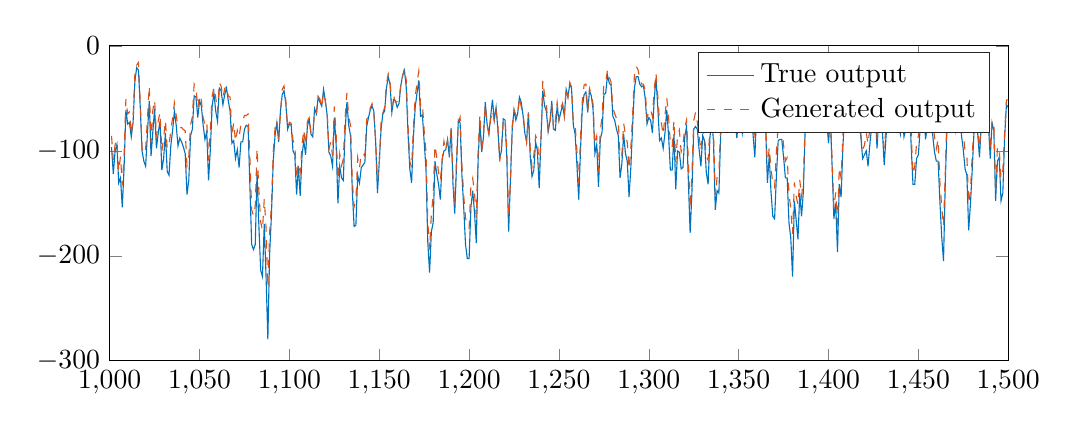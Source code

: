 % This file was created by matlab2tikz.
%
\definecolor{mycolor1}{rgb}{0.0,0.447,0.741}%
\definecolor{mycolor2}{rgb}{0.85,0.325,0.098}%
%
\begin{tikzpicture}

\begin{axis}[%
width=11.411cm,
height=4cm,
at={(0cm,0cm)},
scale only axis,
xmin=1000,
xmax=1500,
ymin=-300,
ymax=0,
axis background/.style={fill=white},
legend style={legend cell align=left, align=left, draw=white!15!black}
]
\addplot [color=mycolor1]
  table[row sep=crcr]{%
1001	-96.436\\
1002	-122.07\\
1003	-100.098\\
1004	-93.994\\
1005	-130.615\\
1006	-125.732\\
1007	-153.809\\
1008	-115.967\\
1009	-61.035\\
1010	-74.463\\
1011	-73.242\\
1012	-86.67\\
1013	-73.242\\
1014	-34.18\\
1015	-20.752\\
1016	-23.193\\
1017	-58.594\\
1018	-100.098\\
1019	-109.863\\
1020	-114.746\\
1021	-83.008\\
1022	-52.49\\
1023	-104.98\\
1024	-81.787\\
1025	-59.814\\
1026	-97.656\\
1027	-83.008\\
1028	-72.021\\
1029	-118.408\\
1030	-107.422\\
1031	-83.008\\
1032	-119.629\\
1033	-123.291\\
1034	-95.215\\
1035	-80.566\\
1036	-62.256\\
1037	-75.684\\
1038	-95.215\\
1039	-87.891\\
1040	-91.553\\
1041	-96.436\\
1042	-102.539\\
1043	-141.602\\
1044	-128.174\\
1045	-85.449\\
1046	-79.346\\
1047	-47.607\\
1048	-48.828\\
1049	-68.359\\
1050	-52.49\\
1051	-57.373\\
1052	-75.684\\
1053	-89.111\\
1054	-81.787\\
1055	-128.174\\
1056	-98.877\\
1057	-57.373\\
1058	-45.166\\
1059	-62.256\\
1060	-72.021\\
1061	-40.283\\
1062	-42.725\\
1063	-56.152\\
1064	-46.387\\
1065	-40.283\\
1066	-52.49\\
1067	-62.256\\
1068	-92.773\\
1069	-90.332\\
1070	-107.422\\
1071	-98.877\\
1072	-115.967\\
1073	-91.553\\
1074	-91.553\\
1075	-79.346\\
1076	-75.684\\
1077	-76.904\\
1078	-133.057\\
1079	-189.209\\
1080	-194.092\\
1081	-189.209\\
1082	-119.629\\
1083	-170.898\\
1084	-213.623\\
1085	-219.727\\
1086	-169.678\\
1087	-219.727\\
1088	-279.541\\
1089	-197.754\\
1090	-161.133\\
1091	-109.863\\
1092	-85.449\\
1093	-73.242\\
1094	-91.553\\
1095	-62.256\\
1096	-46.387\\
1097	-42.725\\
1098	-54.932\\
1099	-79.346\\
1100	-74.463\\
1101	-75.684\\
1102	-100.098\\
1103	-103.76\\
1104	-141.602\\
1105	-114.746\\
1106	-142.822\\
1107	-104.98\\
1108	-90.332\\
1109	-103.76\\
1110	-76.904\\
1111	-69.58\\
1112	-84.229\\
1113	-86.67\\
1114	-59.814\\
1115	-64.697\\
1116	-48.828\\
1117	-53.711\\
1118	-57.373\\
1119	-41.504\\
1120	-52.49\\
1121	-65.918\\
1122	-101.318\\
1123	-104.98\\
1124	-114.746\\
1125	-68.359\\
1126	-93.994\\
1127	-150.146\\
1128	-114.746\\
1129	-125.732\\
1130	-128.174\\
1131	-80.566\\
1132	-53.711\\
1133	-75.684\\
1134	-85.449\\
1135	-137.939\\
1136	-172.119\\
1137	-170.898\\
1138	-123.291\\
1139	-130.615\\
1140	-115.967\\
1141	-113.525\\
1142	-111.084\\
1143	-76.904\\
1144	-68.359\\
1145	-61.035\\
1146	-57.373\\
1147	-62.256\\
1148	-91.553\\
1149	-140.381\\
1150	-111.084\\
1151	-79.346\\
1152	-64.697\\
1153	-62.256\\
1154	-40.283\\
1155	-29.297\\
1156	-36.621\\
1157	-63.477\\
1158	-51.27\\
1159	-52.49\\
1160	-58.594\\
1161	-54.932\\
1162	-37.842\\
1163	-28.076\\
1164	-23.193\\
1165	-39.063\\
1166	-83.008\\
1167	-117.188\\
1168	-130.615\\
1169	-86.67\\
1170	-58.594\\
1171	-45.166\\
1172	-32.959\\
1173	-67.139\\
1174	-65.918\\
1175	-91.553\\
1176	-117.188\\
1177	-186.768\\
1178	-216.064\\
1179	-177.002\\
1180	-168.457\\
1181	-109.863\\
1182	-122.07\\
1183	-131.836\\
1184	-146.484\\
1185	-108.643\\
1186	-100.098\\
1187	-98.877\\
1188	-89.111\\
1189	-106.201\\
1190	-78.125\\
1191	-130.615\\
1192	-159.912\\
1193	-113.525\\
1194	-70.801\\
1195	-73.242\\
1196	-123.291\\
1197	-153.809\\
1198	-189.209\\
1199	-202.637\\
1200	-202.637\\
1201	-153.809\\
1202	-137.939\\
1203	-158.691\\
1204	-187.988\\
1205	-109.863\\
1206	-72.021\\
1207	-101.318\\
1208	-86.67\\
1209	-53.711\\
1210	-74.463\\
1211	-84.229\\
1212	-67.139\\
1213	-51.27\\
1214	-70.801\\
1215	-58.594\\
1216	-79.346\\
1217	-107.422\\
1218	-100.098\\
1219	-69.58\\
1220	-70.801\\
1221	-107.422\\
1222	-177.002\\
1223	-128.174\\
1224	-79.346\\
1225	-61.035\\
1226	-70.801\\
1227	-64.697\\
1228	-48.828\\
1229	-53.711\\
1230	-65.918\\
1231	-83.008\\
1232	-91.553\\
1233	-63.477\\
1234	-104.98\\
1235	-124.512\\
1236	-118.408\\
1237	-91.553\\
1238	-100.098\\
1239	-135.498\\
1240	-87.891\\
1241	-42.725\\
1242	-57.373\\
1243	-62.256\\
1244	-81.787\\
1245	-72.021\\
1246	-52.49\\
1247	-79.346\\
1248	-80.566\\
1249	-57.373\\
1250	-70.801\\
1251	-63.477\\
1252	-56.152\\
1253	-67.139\\
1254	-41.504\\
1255	-48.828\\
1256	-36.621\\
1257	-40.283\\
1258	-75.684\\
1259	-84.229\\
1260	-113.525\\
1261	-146.484\\
1262	-98.877\\
1263	-58.594\\
1264	-46.387\\
1265	-43.945\\
1266	-63.477\\
1267	-42.725\\
1268	-47.607\\
1269	-61.035\\
1270	-102.539\\
1271	-93.994\\
1272	-134.277\\
1273	-89.111\\
1274	-81.787\\
1275	-46.387\\
1276	-45.166\\
1277	-28.076\\
1278	-35.4\\
1279	-37.842\\
1280	-67.139\\
1281	-70.801\\
1282	-79.346\\
1283	-85.449\\
1284	-125.732\\
1285	-112.305\\
1286	-84.229\\
1287	-102.539\\
1288	-109.863\\
1289	-144.043\\
1290	-115.967\\
1291	-75.684\\
1292	-40.283\\
1293	-29.297\\
1294	-29.297\\
1295	-36.621\\
1296	-39.063\\
1297	-37.842\\
1298	-50.049\\
1299	-74.463\\
1300	-68.359\\
1301	-70.801\\
1302	-83.008\\
1303	-51.27\\
1304	-30.518\\
1305	-58.594\\
1306	-90.332\\
1307	-87.891\\
1308	-97.656\\
1309	-83.008\\
1310	-61.035\\
1311	-85.449\\
1312	-118.408\\
1313	-118.408\\
1314	-84.229\\
1315	-136.719\\
1316	-100.098\\
1317	-101.318\\
1318	-117.188\\
1319	-115.967\\
1320	-86.67\\
1321	-76.904\\
1322	-128.174\\
1323	-178.223\\
1324	-139.16\\
1325	-79.346\\
1326	-76.904\\
1327	-79.346\\
1328	-98.877\\
1329	-114.746\\
1330	-85.449\\
1331	-90.332\\
1332	-120.85\\
1333	-131.836\\
1334	-87.891\\
1335	-68.359\\
1336	-91.553\\
1337	-156.25\\
1338	-137.939\\
1339	-140.381\\
1340	-84.229\\
1341	-76.904\\
1342	-72.021\\
1343	-47.607\\
1344	-30.518\\
1345	-26.855\\
1346	-23.193\\
1347	-54.932\\
1348	-70.801\\
1349	-87.891\\
1350	-65.918\\
1351	-73.242\\
1352	-83.008\\
1353	-53.711\\
1354	-56.152\\
1355	-53.711\\
1356	-40.283\\
1357	-51.27\\
1358	-84.229\\
1359	-106.201\\
1360	-63.477\\
1361	-48.828\\
1362	-40.283\\
1363	-50.049\\
1364	-35.4\\
1365	-76.904\\
1366	-130.615\\
1367	-104.98\\
1368	-139.16\\
1369	-162.354\\
1370	-164.795\\
1371	-124.512\\
1372	-90.332\\
1373	-89.111\\
1374	-89.111\\
1375	-106.201\\
1376	-125.732\\
1377	-125.732\\
1378	-168.457\\
1379	-183.105\\
1380	-219.727\\
1381	-147.705\\
1382	-166.016\\
1383	-184.326\\
1384	-140.381\\
1385	-162.354\\
1386	-139.16\\
1387	-80.566\\
1388	-52.49\\
1389	-56.152\\
1390	-81.787\\
1391	-65.918\\
1392	-43.945\\
1393	-62.256\\
1394	-47.607\\
1395	-36.621\\
1396	-46.387\\
1397	-52.49\\
1398	-36.621\\
1399	-70.801\\
1400	-92.773\\
1401	-68.359\\
1402	-114.746\\
1403	-164.795\\
1404	-150.146\\
1405	-196.533\\
1406	-131.836\\
1407	-144.043\\
1408	-96.436\\
1409	-63.477\\
1410	-76.904\\
1411	-59.814\\
1412	-45.166\\
1413	-64.697\\
1414	-36.621\\
1415	-28.076\\
1416	-34.18\\
1417	-70.801\\
1418	-86.67\\
1419	-107.422\\
1420	-103.76\\
1421	-100.098\\
1422	-114.746\\
1423	-93.994\\
1424	-76.904\\
1425	-76.904\\
1426	-62.256\\
1427	-97.656\\
1428	-68.359\\
1429	-56.152\\
1430	-81.787\\
1431	-113.525\\
1432	-86.67\\
1433	-65.918\\
1434	-56.152\\
1435	-65.918\\
1436	-45.166\\
1437	-45.166\\
1438	-59.814\\
1439	-75.684\\
1440	-84.229\\
1441	-65.918\\
1442	-86.67\\
1443	-79.346\\
1444	-47.607\\
1445	-50.049\\
1446	-95.215\\
1447	-131.836\\
1448	-131.836\\
1449	-107.422\\
1450	-103.76\\
1451	-79.346\\
1452	-76.904\\
1453	-61.035\\
1454	-89.111\\
1455	-75.684\\
1456	-50.049\\
1457	-74.463\\
1458	-85.449\\
1459	-101.318\\
1460	-109.863\\
1461	-109.863\\
1462	-148.926\\
1463	-181.885\\
1464	-205.078\\
1465	-129.395\\
1466	-73.242\\
1467	-47.607\\
1468	-34.18\\
1469	-54.932\\
1470	-46.387\\
1471	-80.566\\
1472	-72.021\\
1473	-64.697\\
1474	-85.449\\
1475	-98.877\\
1476	-117.188\\
1477	-123.291\\
1478	-175.781\\
1479	-150.146\\
1480	-117.188\\
1481	-80.566\\
1482	-80.566\\
1483	-83.008\\
1484	-106.201\\
1485	-75.684\\
1486	-79.346\\
1487	-74.463\\
1488	-42.725\\
1489	-74.463\\
1490	-107.422\\
1491	-73.242\\
1492	-80.566\\
1493	-147.705\\
1494	-109.863\\
1495	-106.201\\
1496	-147.705\\
1497	-140.381\\
1498	-87.891\\
1499	-56.152\\
1500	-58.594\\
};
\addlegendentry{True output}

\addplot [color=mycolor2, dashed]
  table[row sep=crcr]{%
1001	-85.875\\
1002	-108.782\\
1003	-93.997\\
1004	-89.477\\
1005	-119.592\\
1006	-105.37\\
1007	-132.748\\
1008	-104.931\\
1009	-50.76\\
1010	-64.798\\
1011	-63.091\\
1012	-84.413\\
1013	-69.212\\
1014	-26.77\\
1015	-18.331\\
1016	-15.881\\
1017	-53.075\\
1018	-97.323\\
1019	-102.864\\
1020	-98.012\\
1021	-69.559\\
1022	-38.134\\
1023	-92.182\\
1024	-61.232\\
1025	-51.624\\
1026	-87.161\\
1027	-71.42\\
1028	-63.564\\
1029	-100.657\\
1030	-87.996\\
1031	-70.965\\
1032	-98.023\\
1033	-94.94\\
1034	-80.752\\
1035	-68.495\\
1036	-54.348\\
1037	-66.222\\
1038	-77.463\\
1039	-78.091\\
1040	-77.827\\
1041	-79.705\\
1042	-80.879\\
1043	-114.385\\
1044	-105.335\\
1045	-75.089\\
1046	-67.686\\
1047	-36.419\\
1048	-39.508\\
1049	-59.444\\
1050	-46.775\\
1051	-51.521\\
1052	-68.641\\
1053	-74.772\\
1054	-71.551\\
1055	-109.227\\
1056	-79.74\\
1057	-48.111\\
1058	-39.482\\
1059	-49.308\\
1060	-63.315\\
1061	-34.849\\
1062	-38.534\\
1063	-49.221\\
1064	-40.832\\
1065	-38.499\\
1066	-47.875\\
1067	-48.911\\
1068	-86.51\\
1069	-73.038\\
1070	-91.127\\
1071	-80.581\\
1072	-87.068\\
1073	-74.706\\
1074	-71.542\\
1075	-66.245\\
1076	-66.363\\
1077	-64.917\\
1078	-105.872\\
1079	-156.124\\
1080	-161.95\\
1081	-152.348\\
1082	-97.479\\
1083	-138.239\\
1084	-167.528\\
1085	-175.706\\
1086	-145.926\\
1087	-173.466\\
1088	-230.097\\
1089	-177.486\\
1090	-151.995\\
1091	-100.855\\
1092	-78.415\\
1093	-71.211\\
1094	-89.222\\
1095	-64.773\\
1096	-41.576\\
1097	-38.197\\
1098	-51.933\\
1099	-78.182\\
1100	-72.775\\
1101	-73.952\\
1102	-90.084\\
1103	-94.07\\
1104	-126.594\\
1105	-111.534\\
1106	-120.376\\
1107	-94.867\\
1108	-79.62\\
1109	-95.111\\
1110	-72.336\\
1111	-67.875\\
1112	-83.098\\
1113	-81.83\\
1114	-64.241\\
1115	-66.085\\
1116	-48.303\\
1117	-50.71\\
1118	-58.449\\
1119	-44.335\\
1120	-53.178\\
1121	-63.366\\
1122	-98.325\\
1123	-91.423\\
1124	-104.603\\
1125	-57.755\\
1126	-84.087\\
1127	-127.746\\
1128	-103.125\\
1129	-114.128\\
1130	-108.024\\
1131	-68.555\\
1132	-44.765\\
1133	-67.857\\
1134	-75.562\\
1135	-128.194\\
1136	-153.481\\
1137	-147.864\\
1138	-106.518\\
1139	-116.335\\
1140	-102.681\\
1141	-102.062\\
1142	-105.155\\
1143	-70.275\\
1144	-66.596\\
1145	-58.99\\
1146	-55.12\\
1147	-65.169\\
1148	-90.977\\
1149	-127.914\\
1150	-111.906\\
1151	-72.994\\
1152	-63.877\\
1153	-58.678\\
1154	-35.864\\
1155	-26.616\\
1156	-33.229\\
1157	-56.35\\
1158	-47.33\\
1159	-53.816\\
1160	-53.188\\
1161	-51.209\\
1162	-36.813\\
1163	-29.191\\
1164	-21.578\\
1165	-32.473\\
1166	-75.128\\
1167	-110.077\\
1168	-116.12\\
1169	-78.315\\
1170	-48.726\\
1171	-35.346\\
1172	-24.173\\
1173	-57.606\\
1174	-55.48\\
1175	-80.591\\
1176	-101.087\\
1177	-167.281\\
1178	-194.111\\
1179	-160.481\\
1180	-142.396\\
1181	-94.777\\
1182	-106.061\\
1183	-120.715\\
1184	-128.485\\
1185	-108.392\\
1186	-90.93\\
1187	-99.474\\
1188	-90.732\\
1189	-101.89\\
1190	-79.729\\
1191	-123.158\\
1192	-150.711\\
1193	-107.698\\
1194	-72.627\\
1195	-67.893\\
1196	-113.05\\
1197	-142.891\\
1198	-163.723\\
1199	-172.264\\
1200	-173.84\\
1201	-133.208\\
1202	-126.158\\
1203	-140.597\\
1204	-163.35\\
1205	-101.403\\
1206	-65.239\\
1207	-100.684\\
1208	-84.182\\
1209	-55.967\\
1210	-75.474\\
1211	-83.256\\
1212	-69.661\\
1213	-61.679\\
1214	-71.446\\
1215	-61.973\\
1216	-74.79\\
1217	-110.025\\
1218	-95.866\\
1219	-72.968\\
1220	-69.07\\
1221	-98.945\\
1222	-162.629\\
1223	-131.064\\
1224	-76.272\\
1225	-61.111\\
1226	-65.749\\
1227	-67.47\\
1228	-49.184\\
1229	-57.885\\
1230	-64.81\\
1231	-80.259\\
1232	-91.565\\
1233	-63.923\\
1234	-97.387\\
1235	-115.409\\
1236	-104.741\\
1237	-85.731\\
1238	-89.77\\
1239	-115.925\\
1240	-88.814\\
1241	-33.236\\
1242	-46.575\\
1243	-54.804\\
1244	-80.085\\
1245	-73.198\\
1246	-56.401\\
1247	-80.046\\
1248	-71.205\\
1249	-54.411\\
1250	-70.809\\
1251	-59.473\\
1252	-54.679\\
1253	-66.854\\
1254	-39.964\\
1255	-48.784\\
1256	-34.775\\
1257	-39.253\\
1258	-73.058\\
1259	-74.794\\
1260	-100.5\\
1261	-130.695\\
1262	-87.81\\
1263	-51.733\\
1264	-37.244\\
1265	-36.428\\
1266	-61.999\\
1267	-40.645\\
1268	-46.461\\
1269	-55.603\\
1270	-94.09\\
1271	-86.114\\
1272	-119.317\\
1273	-81.277\\
1274	-66.884\\
1275	-34.982\\
1276	-34.492\\
1277	-23.045\\
1278	-29.714\\
1279	-34.811\\
1280	-59.423\\
1281	-64.415\\
1282	-69.06\\
1283	-70.861\\
1284	-105.817\\
1285	-104.228\\
1286	-73.734\\
1287	-84.825\\
1288	-91.818\\
1289	-117.469\\
1290	-96.851\\
1291	-65.388\\
1292	-27.495\\
1293	-19.586\\
1294	-22.901\\
1295	-31.512\\
1296	-36.397\\
1297	-36.573\\
1298	-42.379\\
1299	-68.783\\
1300	-62.321\\
1301	-60.327\\
1302	-67.475\\
1303	-41.862\\
1304	-26.154\\
1305	-47.437\\
1306	-73.442\\
1307	-73.457\\
1308	-84.73\\
1309	-66.303\\
1310	-49.707\\
1311	-67.66\\
1312	-92.97\\
1313	-96.534\\
1314	-71.087\\
1315	-111.012\\
1316	-85.663\\
1317	-80.208\\
1318	-100.801\\
1319	-94.05\\
1320	-78.29\\
1321	-70.763\\
1322	-108.255\\
1323	-155.322\\
1324	-121.966\\
1325	-71.343\\
1326	-63.398\\
1327	-72.778\\
1328	-86.191\\
1329	-100.446\\
1330	-79.182\\
1331	-86.385\\
1332	-105.628\\
1333	-108.873\\
1334	-78.568\\
1335	-68.345\\
1336	-83.625\\
1337	-142.326\\
1338	-125.263\\
1339	-121.786\\
1340	-75.687\\
1341	-63.999\\
1342	-66.326\\
1343	-41.479\\
1344	-26.836\\
1345	-21.607\\
1346	-19.645\\
1347	-45.676\\
1348	-66.06\\
1349	-81.962\\
1350	-61.658\\
1351	-60.155\\
1352	-67.413\\
1353	-41.537\\
1354	-46.878\\
1355	-44.631\\
1356	-34.544\\
1357	-46.641\\
1358	-69.896\\
1359	-90.488\\
1360	-54.784\\
1361	-42.556\\
1362	-35.768\\
1363	-44.354\\
1364	-30.861\\
1365	-71.595\\
1366	-117.823\\
1367	-96.647\\
1368	-117.086\\
1369	-131.279\\
1370	-134.935\\
1371	-101.028\\
1372	-74.885\\
1373	-78.681\\
1374	-77.642\\
1375	-94.627\\
1376	-109.768\\
1377	-106.469\\
1378	-140.679\\
1379	-155.272\\
1380	-179.081\\
1381	-130.118\\
1382	-143.109\\
1383	-151.229\\
1384	-127.773\\
1385	-143.473\\
1386	-127.514\\
1387	-74.219\\
1388	-44.138\\
1389	-48.683\\
1390	-75.099\\
1391	-65.078\\
1392	-48.003\\
1393	-64.43\\
1394	-46.149\\
1395	-38.603\\
1396	-46.624\\
1397	-45.989\\
1398	-40.527\\
1399	-64.595\\
1400	-84.927\\
1401	-64.73\\
1402	-107.983\\
1403	-154.572\\
1404	-139.632\\
1405	-169.69\\
1406	-115.742\\
1407	-125.923\\
1408	-86.248\\
1409	-50.656\\
1410	-68.604\\
1411	-57.78\\
1412	-44.309\\
1413	-61.054\\
1414	-40.009\\
1415	-24.263\\
1416	-31.005\\
1417	-61.104\\
1418	-84.161\\
1419	-98.316\\
1420	-94.852\\
1421	-83.12\\
1422	-93.375\\
1423	-78.658\\
1424	-67.18\\
1425	-69.366\\
1426	-57.08\\
1427	-88.694\\
1428	-59.358\\
1429	-52.327\\
1430	-77.193\\
1431	-97.508\\
1432	-78.243\\
1433	-61.222\\
1434	-53.729\\
1435	-60.758\\
1436	-42.313\\
1437	-41.969\\
1438	-56.487\\
1439	-64.989\\
1440	-75.055\\
1441	-62.935\\
1442	-74.298\\
1443	-66.704\\
1444	-41.911\\
1445	-45.893\\
1446	-82.522\\
1447	-122.29\\
1448	-114.611\\
1449	-92.929\\
1450	-85.755\\
1451	-71.501\\
1452	-66.003\\
1453	-58.997\\
1454	-74.922\\
1455	-73.659\\
1456	-46.222\\
1457	-70.587\\
1458	-72.029\\
1459	-86.73\\
1460	-97.915\\
1461	-88.882\\
1462	-130.048\\
1463	-153.802\\
1464	-171.91\\
1465	-119.781\\
1466	-59.555\\
1467	-34.546\\
1468	-23.658\\
1469	-43.97\\
1470	-41.496\\
1471	-77.275\\
1472	-67.55\\
1473	-61.145\\
1474	-76.372\\
1475	-82.723\\
1476	-100.454\\
1477	-104.927\\
1478	-150.565\\
1479	-137.57\\
1480	-103.062\\
1481	-75.949\\
1482	-69.177\\
1483	-81.094\\
1484	-96.978\\
1485	-74.454\\
1486	-74.161\\
1487	-77.898\\
1488	-36.463\\
1489	-68.861\\
1490	-96.652\\
1491	-71.769\\
1492	-71.96\\
1493	-138.916\\
1494	-95.853\\
1495	-98.0\\
1496	-126.559\\
1497	-118.629\\
1498	-83.128\\
1499	-51.517\\
1500	-51.493\\
};
\addlegendentry{Generated output}

\end{axis}
\end{tikzpicture}%